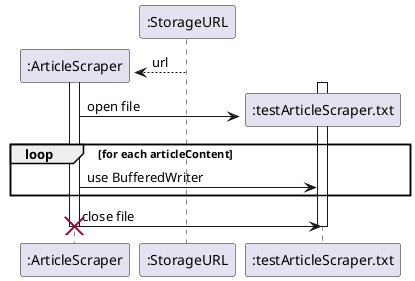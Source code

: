@startuml

Create ":ArticleScraper"
activate ":ArticleScraper"

":StorageURL" --> ":ArticleScraper" : url

Create ":testArticleScraper.txt"
activate ":testArticleScraper.txt"

":ArticleScraper" -> ":testArticleScraper.txt" : open file

loop for each articleContent
    ":ArticleScraper" -> ":testArticleScraper.txt" : use BufferedWriter
end

":ArticleScraper" -> ":testArticleScraper.txt" : close file

deactivate ":testArticleScraper.txt"
destroy ":ArticleScraper"

@enduml

